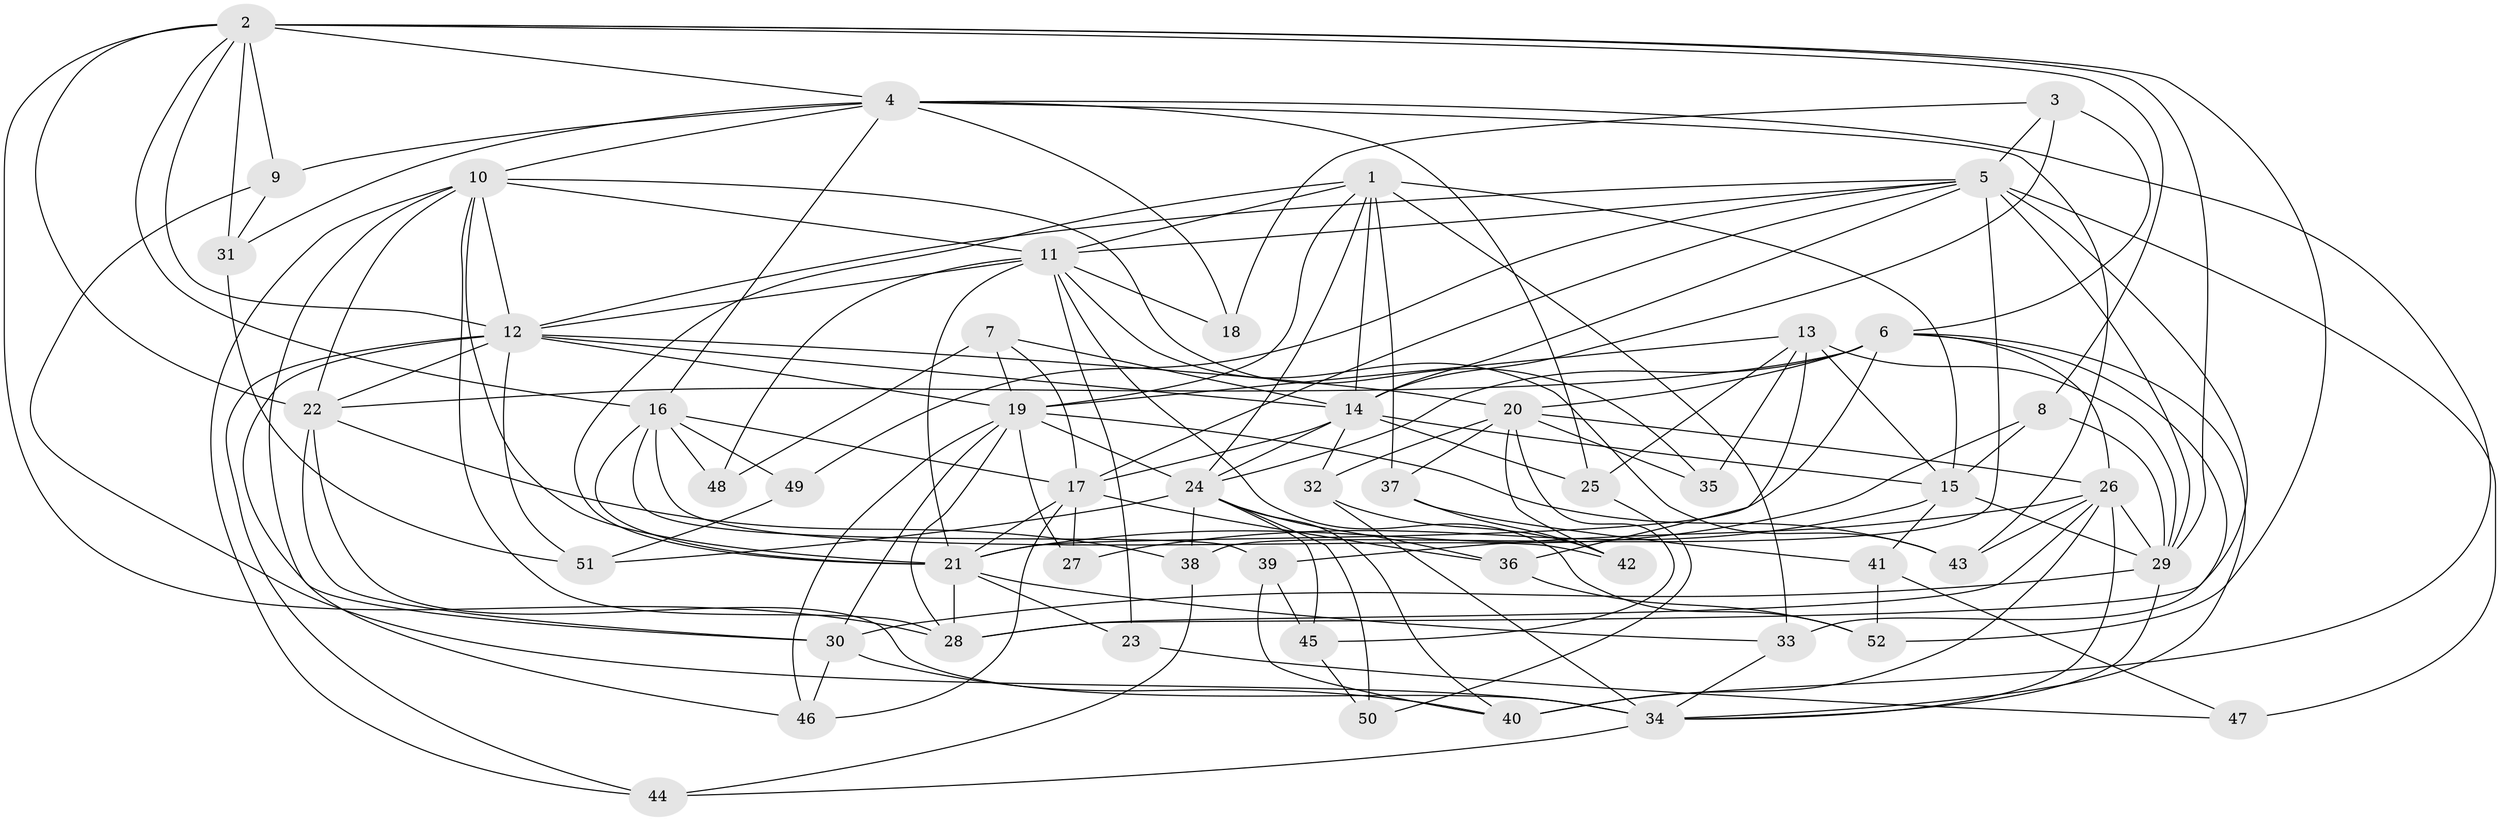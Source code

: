 // original degree distribution, {4: 1.0}
// Generated by graph-tools (version 1.1) at 2025/53/03/04/25 22:53:31]
// undirected, 52 vertices, 152 edges
graph export_dot {
  node [color=gray90,style=filled];
  1;
  2;
  3;
  4;
  5;
  6;
  7;
  8;
  9;
  10;
  11;
  12;
  13;
  14;
  15;
  16;
  17;
  18;
  19;
  20;
  21;
  22;
  23;
  24;
  25;
  26;
  27;
  28;
  29;
  30;
  31;
  32;
  33;
  34;
  35;
  36;
  37;
  38;
  39;
  40;
  41;
  42;
  43;
  44;
  45;
  46;
  47;
  48;
  49;
  50;
  51;
  52;
  1 -- 11 [weight=1.0];
  1 -- 14 [weight=1.0];
  1 -- 15 [weight=1.0];
  1 -- 19 [weight=1.0];
  1 -- 21 [weight=1.0];
  1 -- 24 [weight=1.0];
  1 -- 33 [weight=1.0];
  1 -- 37 [weight=1.0];
  2 -- 4 [weight=1.0];
  2 -- 8 [weight=1.0];
  2 -- 9 [weight=1.0];
  2 -- 12 [weight=1.0];
  2 -- 16 [weight=1.0];
  2 -- 22 [weight=1.0];
  2 -- 28 [weight=1.0];
  2 -- 29 [weight=1.0];
  2 -- 31 [weight=1.0];
  2 -- 52 [weight=1.0];
  3 -- 5 [weight=1.0];
  3 -- 6 [weight=1.0];
  3 -- 14 [weight=1.0];
  3 -- 18 [weight=1.0];
  4 -- 9 [weight=1.0];
  4 -- 10 [weight=2.0];
  4 -- 16 [weight=1.0];
  4 -- 18 [weight=2.0];
  4 -- 25 [weight=2.0];
  4 -- 31 [weight=1.0];
  4 -- 40 [weight=1.0];
  4 -- 43 [weight=1.0];
  5 -- 11 [weight=1.0];
  5 -- 12 [weight=1.0];
  5 -- 14 [weight=1.0];
  5 -- 17 [weight=1.0];
  5 -- 28 [weight=1.0];
  5 -- 29 [weight=2.0];
  5 -- 38 [weight=1.0];
  5 -- 47 [weight=2.0];
  5 -- 49 [weight=1.0];
  6 -- 20 [weight=1.0];
  6 -- 21 [weight=1.0];
  6 -- 22 [weight=1.0];
  6 -- 24 [weight=1.0];
  6 -- 26 [weight=3.0];
  6 -- 33 [weight=1.0];
  6 -- 34 [weight=1.0];
  7 -- 14 [weight=1.0];
  7 -- 17 [weight=1.0];
  7 -- 19 [weight=1.0];
  7 -- 48 [weight=1.0];
  8 -- 15 [weight=1.0];
  8 -- 21 [weight=1.0];
  8 -- 29 [weight=1.0];
  9 -- 31 [weight=1.0];
  9 -- 34 [weight=1.0];
  10 -- 11 [weight=1.0];
  10 -- 12 [weight=1.0];
  10 -- 21 [weight=1.0];
  10 -- 22 [weight=1.0];
  10 -- 28 [weight=1.0];
  10 -- 30 [weight=1.0];
  10 -- 35 [weight=1.0];
  10 -- 44 [weight=1.0];
  11 -- 12 [weight=1.0];
  11 -- 18 [weight=1.0];
  11 -- 21 [weight=2.0];
  11 -- 23 [weight=2.0];
  11 -- 43 [weight=1.0];
  11 -- 48 [weight=1.0];
  11 -- 52 [weight=1.0];
  12 -- 14 [weight=1.0];
  12 -- 19 [weight=1.0];
  12 -- 20 [weight=2.0];
  12 -- 22 [weight=1.0];
  12 -- 44 [weight=1.0];
  12 -- 46 [weight=1.0];
  12 -- 51 [weight=1.0];
  13 -- 15 [weight=2.0];
  13 -- 19 [weight=1.0];
  13 -- 25 [weight=1.0];
  13 -- 29 [weight=2.0];
  13 -- 35 [weight=1.0];
  13 -- 36 [weight=1.0];
  14 -- 15 [weight=1.0];
  14 -- 17 [weight=2.0];
  14 -- 24 [weight=1.0];
  14 -- 25 [weight=2.0];
  14 -- 32 [weight=1.0];
  15 -- 27 [weight=2.0];
  15 -- 29 [weight=2.0];
  15 -- 41 [weight=1.0];
  16 -- 17 [weight=1.0];
  16 -- 21 [weight=1.0];
  16 -- 39 [weight=1.0];
  16 -- 42 [weight=3.0];
  16 -- 48 [weight=2.0];
  16 -- 49 [weight=2.0];
  17 -- 21 [weight=2.0];
  17 -- 27 [weight=1.0];
  17 -- 36 [weight=1.0];
  17 -- 46 [weight=1.0];
  19 -- 24 [weight=1.0];
  19 -- 27 [weight=1.0];
  19 -- 28 [weight=1.0];
  19 -- 30 [weight=1.0];
  19 -- 43 [weight=1.0];
  19 -- 46 [weight=1.0];
  20 -- 26 [weight=1.0];
  20 -- 32 [weight=1.0];
  20 -- 35 [weight=2.0];
  20 -- 37 [weight=1.0];
  20 -- 42 [weight=1.0];
  20 -- 45 [weight=1.0];
  21 -- 23 [weight=1.0];
  21 -- 28 [weight=1.0];
  21 -- 33 [weight=1.0];
  22 -- 30 [weight=1.0];
  22 -- 34 [weight=1.0];
  22 -- 38 [weight=2.0];
  23 -- 47 [weight=1.0];
  24 -- 36 [weight=1.0];
  24 -- 38 [weight=2.0];
  24 -- 40 [weight=1.0];
  24 -- 45 [weight=1.0];
  24 -- 50 [weight=2.0];
  24 -- 51 [weight=1.0];
  25 -- 50 [weight=1.0];
  26 -- 28 [weight=1.0];
  26 -- 29 [weight=2.0];
  26 -- 34 [weight=1.0];
  26 -- 39 [weight=1.0];
  26 -- 40 [weight=2.0];
  26 -- 43 [weight=1.0];
  29 -- 30 [weight=1.0];
  29 -- 34 [weight=1.0];
  30 -- 40 [weight=1.0];
  30 -- 46 [weight=1.0];
  31 -- 51 [weight=1.0];
  32 -- 34 [weight=1.0];
  32 -- 42 [weight=1.0];
  33 -- 34 [weight=1.0];
  34 -- 44 [weight=1.0];
  36 -- 52 [weight=1.0];
  37 -- 41 [weight=1.0];
  37 -- 42 [weight=1.0];
  38 -- 44 [weight=1.0];
  39 -- 40 [weight=1.0];
  39 -- 45 [weight=1.0];
  41 -- 47 [weight=1.0];
  41 -- 52 [weight=1.0];
  45 -- 50 [weight=1.0];
  49 -- 51 [weight=1.0];
}
